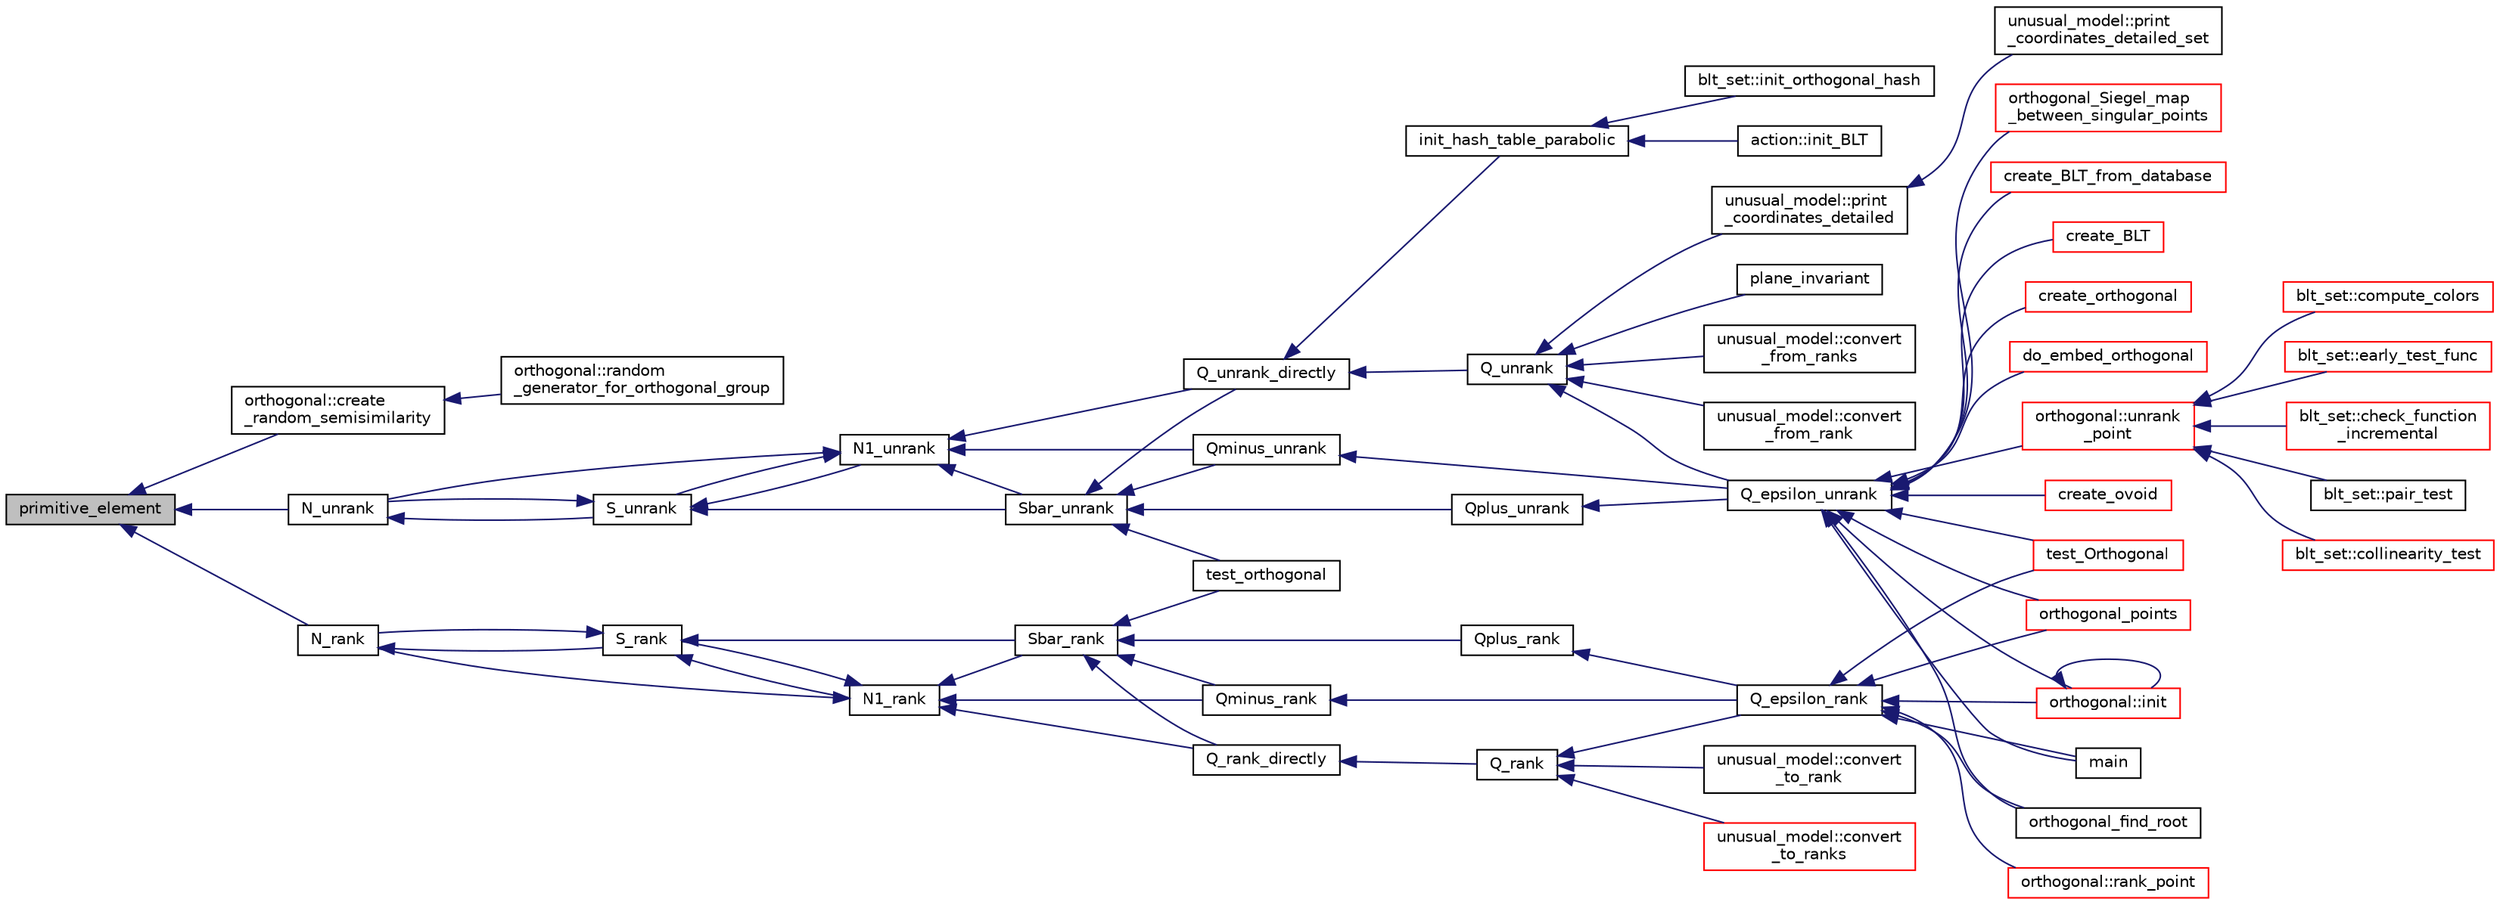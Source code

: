 digraph "primitive_element"
{
  edge [fontname="Helvetica",fontsize="10",labelfontname="Helvetica",labelfontsize="10"];
  node [fontname="Helvetica",fontsize="10",shape=record];
  rankdir="LR";
  Node15073 [label="primitive_element",height=0.2,width=0.4,color="black", fillcolor="grey75", style="filled", fontcolor="black"];
  Node15073 -> Node15074 [dir="back",color="midnightblue",fontsize="10",style="solid",fontname="Helvetica"];
  Node15074 [label="orthogonal::create\l_random_semisimilarity",height=0.2,width=0.4,color="black", fillcolor="white", style="filled",URL="$d7/daa/classorthogonal.html#aef283326b1eb3cb1bc6992db12457a5e"];
  Node15074 -> Node15075 [dir="back",color="midnightblue",fontsize="10",style="solid",fontname="Helvetica"];
  Node15075 [label="orthogonal::random\l_generator_for_orthogonal_group",height=0.2,width=0.4,color="black", fillcolor="white", style="filled",URL="$d7/daa/classorthogonal.html#a380946c3af4d3d83118c409a7aecfe3d"];
  Node15073 -> Node15076 [dir="back",color="midnightblue",fontsize="10",style="solid",fontname="Helvetica"];
  Node15076 [label="N_unrank",height=0.2,width=0.4,color="black", fillcolor="white", style="filled",URL="$db/da0/lib_2foundations_2geometry_2orthogonal__points_8_c.html#ab79724bd19da3bc1b383550113f9d7aa"];
  Node15076 -> Node15077 [dir="back",color="midnightblue",fontsize="10",style="solid",fontname="Helvetica"];
  Node15077 [label="S_unrank",height=0.2,width=0.4,color="black", fillcolor="white", style="filled",URL="$db/da0/lib_2foundations_2geometry_2orthogonal__points_8_c.html#a18964a35af25f1b4a85f4eaeb1543d92"];
  Node15077 -> Node15076 [dir="back",color="midnightblue",fontsize="10",style="solid",fontname="Helvetica"];
  Node15077 -> Node15078 [dir="back",color="midnightblue",fontsize="10",style="solid",fontname="Helvetica"];
  Node15078 [label="N1_unrank",height=0.2,width=0.4,color="black", fillcolor="white", style="filled",URL="$db/da0/lib_2foundations_2geometry_2orthogonal__points_8_c.html#aa9427e27f7f207c1baff3a34cc5d78cf"];
  Node15078 -> Node15079 [dir="back",color="midnightblue",fontsize="10",style="solid",fontname="Helvetica"];
  Node15079 [label="Q_unrank_directly",height=0.2,width=0.4,color="black", fillcolor="white", style="filled",URL="$db/da0/lib_2foundations_2geometry_2orthogonal__points_8_c.html#a105e7e72249e78fcf0785c69099d90ce"];
  Node15079 -> Node15080 [dir="back",color="midnightblue",fontsize="10",style="solid",fontname="Helvetica"];
  Node15080 [label="init_hash_table_parabolic",height=0.2,width=0.4,color="black", fillcolor="white", style="filled",URL="$db/da0/lib_2foundations_2geometry_2orthogonal__points_8_c.html#ac0501667678e59124c88842414489011"];
  Node15080 -> Node15081 [dir="back",color="midnightblue",fontsize="10",style="solid",fontname="Helvetica"];
  Node15081 [label="blt_set::init_orthogonal_hash",height=0.2,width=0.4,color="black", fillcolor="white", style="filled",URL="$d1/d3d/classblt__set.html#ad8a73370e16f2adf30172c3159ca8a74"];
  Node15080 -> Node15082 [dir="back",color="midnightblue",fontsize="10",style="solid",fontname="Helvetica"];
  Node15082 [label="action::init_BLT",height=0.2,width=0.4,color="black", fillcolor="white", style="filled",URL="$d2/d86/classaction.html#a0d33ca0ebe7467b984c3058520e02a0c"];
  Node15079 -> Node15083 [dir="back",color="midnightblue",fontsize="10",style="solid",fontname="Helvetica"];
  Node15083 [label="Q_unrank",height=0.2,width=0.4,color="black", fillcolor="white", style="filled",URL="$db/da0/lib_2foundations_2geometry_2orthogonal__points_8_c.html#a6d02923d5b54ef796934e753e6f5b65b"];
  Node15083 -> Node15084 [dir="back",color="midnightblue",fontsize="10",style="solid",fontname="Helvetica"];
  Node15084 [label="Q_epsilon_unrank",height=0.2,width=0.4,color="black", fillcolor="white", style="filled",URL="$db/da0/lib_2foundations_2geometry_2orthogonal__points_8_c.html#af162c4d30d4a6528299e37551c353e7b"];
  Node15084 -> Node15085 [dir="back",color="midnightblue",fontsize="10",style="solid",fontname="Helvetica"];
  Node15085 [label="main",height=0.2,width=0.4,color="black", fillcolor="white", style="filled",URL="$d1/d15/apps_2combinatorics_2orthogonal_8_c.html#a3c04138a5bfe5d72780bb7e82a18e627"];
  Node15084 -> Node15086 [dir="back",color="midnightblue",fontsize="10",style="solid",fontname="Helvetica"];
  Node15086 [label="orthogonal::unrank\l_point",height=0.2,width=0.4,color="red", fillcolor="white", style="filled",URL="$d7/daa/classorthogonal.html#ab655117100f7c66c19817b84ac5ac0a0"];
  Node15086 -> Node15087 [dir="back",color="midnightblue",fontsize="10",style="solid",fontname="Helvetica"];
  Node15087 [label="blt_set::compute_colors",height=0.2,width=0.4,color="red", fillcolor="white", style="filled",URL="$d1/d3d/classblt__set.html#a6629b3a1a50c0f2736034abaea6f7d63"];
  Node15086 -> Node15091 [dir="back",color="midnightblue",fontsize="10",style="solid",fontname="Helvetica"];
  Node15091 [label="blt_set::early_test_func",height=0.2,width=0.4,color="red", fillcolor="white", style="filled",URL="$d1/d3d/classblt__set.html#ae13ce00db0bbbf0a157ee02a3aaea3c7"];
  Node15086 -> Node15113 [dir="back",color="midnightblue",fontsize="10",style="solid",fontname="Helvetica"];
  Node15113 [label="blt_set::check_function\l_incremental",height=0.2,width=0.4,color="red", fillcolor="white", style="filled",URL="$d1/d3d/classblt__set.html#ae898e6318ef4382066d94f50196b9b81"];
  Node15086 -> Node15116 [dir="back",color="midnightblue",fontsize="10",style="solid",fontname="Helvetica"];
  Node15116 [label="blt_set::pair_test",height=0.2,width=0.4,color="black", fillcolor="white", style="filled",URL="$d1/d3d/classblt__set.html#a010e746fd6fc5a539cec27bced4ff477"];
  Node15086 -> Node15117 [dir="back",color="midnightblue",fontsize="10",style="solid",fontname="Helvetica"];
  Node15117 [label="blt_set::collinearity_test",height=0.2,width=0.4,color="red", fillcolor="white", style="filled",URL="$d1/d3d/classblt__set.html#a6031271267004d6f16cb6b59f9c31ec2"];
  Node15084 -> Node15220 [dir="back",color="midnightblue",fontsize="10",style="solid",fontname="Helvetica"];
  Node15220 [label="orthogonal::init",height=0.2,width=0.4,color="red", fillcolor="white", style="filled",URL="$d7/daa/classorthogonal.html#a8bd53ba30f34ac50889503f0f3ef6deb"];
  Node15220 -> Node15220 [dir="back",color="midnightblue",fontsize="10",style="solid",fontname="Helvetica"];
  Node15084 -> Node15523 [dir="back",color="midnightblue",fontsize="10",style="solid",fontname="Helvetica"];
  Node15523 [label="create_ovoid",height=0.2,width=0.4,color="red", fillcolor="white", style="filled",URL="$d9/dbf/projective__space_2ovoid_8_c.html#a812088e2c64cb8a0834e9eacae4b92a6"];
  Node15084 -> Node15525 [dir="back",color="midnightblue",fontsize="10",style="solid",fontname="Helvetica"];
  Node15525 [label="test_Orthogonal",height=0.2,width=0.4,color="red", fillcolor="white", style="filled",URL="$db/da0/lib_2foundations_2geometry_2orthogonal__points_8_c.html#a071f90f8a33649e2d4a8f5c9a401a4f4"];
  Node15084 -> Node15526 [dir="back",color="midnightblue",fontsize="10",style="solid",fontname="Helvetica"];
  Node15526 [label="orthogonal_Siegel_map\l_between_singular_points",height=0.2,width=0.4,color="red", fillcolor="white", style="filled",URL="$db/da0/lib_2foundations_2geometry_2orthogonal__points_8_c.html#a2c6c42534b7915aacd84bb9725488fa9"];
  Node15084 -> Node15528 [dir="back",color="midnightblue",fontsize="10",style="solid",fontname="Helvetica"];
  Node15528 [label="orthogonal_find_root",height=0.2,width=0.4,color="black", fillcolor="white", style="filled",URL="$db/da0/lib_2foundations_2geometry_2orthogonal__points_8_c.html#a6c7b16f839dc3e1ee95f61a37139c8a0"];
  Node15084 -> Node15529 [dir="back",color="midnightblue",fontsize="10",style="solid",fontname="Helvetica"];
  Node15529 [label="orthogonal_points",height=0.2,width=0.4,color="red", fillcolor="white", style="filled",URL="$d7/d83/points_8_c.html#a2a86a595e599aecd619f0046595252e4"];
  Node15084 -> Node15531 [dir="back",color="midnightblue",fontsize="10",style="solid",fontname="Helvetica"];
  Node15531 [label="create_BLT_from_database",height=0.2,width=0.4,color="red", fillcolor="white", style="filled",URL="$d4/d67/geometry_8h.html#a15bdf4e24e26757ef7b2e16f06afd1e6"];
  Node15084 -> Node15533 [dir="back",color="midnightblue",fontsize="10",style="solid",fontname="Helvetica"];
  Node15533 [label="create_BLT",height=0.2,width=0.4,color="red", fillcolor="white", style="filled",URL="$d4/d67/geometry_8h.html#a5a6f4081a90668e2e95f8e4886d241d9"];
  Node15084 -> Node15534 [dir="back",color="midnightblue",fontsize="10",style="solid",fontname="Helvetica"];
  Node15534 [label="create_orthogonal",height=0.2,width=0.4,color="red", fillcolor="white", style="filled",URL="$d4/d67/geometry_8h.html#af56e0787251ddb889edb236e423aff02"];
  Node15084 -> Node15535 [dir="back",color="midnightblue",fontsize="10",style="solid",fontname="Helvetica"];
  Node15535 [label="do_embed_orthogonal",height=0.2,width=0.4,color="red", fillcolor="white", style="filled",URL="$d4/d67/geometry_8h.html#a7b472fe7f4332da48b2e47e2370cf338"];
  Node15083 -> Node15537 [dir="back",color="midnightblue",fontsize="10",style="solid",fontname="Helvetica"];
  Node15537 [label="plane_invariant",height=0.2,width=0.4,color="black", fillcolor="white", style="filled",URL="$d4/d67/geometry_8h.html#a8cf23c42f17766e6ae13094522b91f19"];
  Node15083 -> Node15538 [dir="back",color="midnightblue",fontsize="10",style="solid",fontname="Helvetica"];
  Node15538 [label="unusual_model::convert\l_from_ranks",height=0.2,width=0.4,color="black", fillcolor="white", style="filled",URL="$dc/d50/classunusual__model.html#affe6f50031dfc606a0dca7ff5e26cc14"];
  Node15083 -> Node15539 [dir="back",color="midnightblue",fontsize="10",style="solid",fontname="Helvetica"];
  Node15539 [label="unusual_model::convert\l_from_rank",height=0.2,width=0.4,color="black", fillcolor="white", style="filled",URL="$dc/d50/classunusual__model.html#a54cf56041ed1ebe0517a2a4005932249"];
  Node15083 -> Node15540 [dir="back",color="midnightblue",fontsize="10",style="solid",fontname="Helvetica"];
  Node15540 [label="unusual_model::print\l_coordinates_detailed",height=0.2,width=0.4,color="black", fillcolor="white", style="filled",URL="$dc/d50/classunusual__model.html#a0c4ba0e0f35a1220693020cf318e9f75"];
  Node15540 -> Node15541 [dir="back",color="midnightblue",fontsize="10",style="solid",fontname="Helvetica"];
  Node15541 [label="unusual_model::print\l_coordinates_detailed_set",height=0.2,width=0.4,color="black", fillcolor="white", style="filled",URL="$dc/d50/classunusual__model.html#a42a0d371727666bc006fc29d804c8d56"];
  Node15078 -> Node15542 [dir="back",color="midnightblue",fontsize="10",style="solid",fontname="Helvetica"];
  Node15542 [label="Qminus_unrank",height=0.2,width=0.4,color="black", fillcolor="white", style="filled",URL="$db/da0/lib_2foundations_2geometry_2orthogonal__points_8_c.html#ac2dd18f435ab479095b836a483c12c7d"];
  Node15542 -> Node15084 [dir="back",color="midnightblue",fontsize="10",style="solid",fontname="Helvetica"];
  Node15078 -> Node15077 [dir="back",color="midnightblue",fontsize="10",style="solid",fontname="Helvetica"];
  Node15078 -> Node15076 [dir="back",color="midnightblue",fontsize="10",style="solid",fontname="Helvetica"];
  Node15078 -> Node15543 [dir="back",color="midnightblue",fontsize="10",style="solid",fontname="Helvetica"];
  Node15543 [label="Sbar_unrank",height=0.2,width=0.4,color="black", fillcolor="white", style="filled",URL="$db/da0/lib_2foundations_2geometry_2orthogonal__points_8_c.html#a65d9b9ccfff12dd92f4f4e8360701c98"];
  Node15543 -> Node15079 [dir="back",color="midnightblue",fontsize="10",style="solid",fontname="Helvetica"];
  Node15543 -> Node15544 [dir="back",color="midnightblue",fontsize="10",style="solid",fontname="Helvetica"];
  Node15544 [label="Qplus_unrank",height=0.2,width=0.4,color="black", fillcolor="white", style="filled",URL="$db/da0/lib_2foundations_2geometry_2orthogonal__points_8_c.html#ad50512edd586919700e033744b4a03c8"];
  Node15544 -> Node15084 [dir="back",color="midnightblue",fontsize="10",style="solid",fontname="Helvetica"];
  Node15543 -> Node15542 [dir="back",color="midnightblue",fontsize="10",style="solid",fontname="Helvetica"];
  Node15543 -> Node15545 [dir="back",color="midnightblue",fontsize="10",style="solid",fontname="Helvetica"];
  Node15545 [label="test_orthogonal",height=0.2,width=0.4,color="black", fillcolor="white", style="filled",URL="$db/da0/lib_2foundations_2geometry_2orthogonal__points_8_c.html#ac991de424f12f1e96291c9df540caf16"];
  Node15077 -> Node15543 [dir="back",color="midnightblue",fontsize="10",style="solid",fontname="Helvetica"];
  Node15073 -> Node15546 [dir="back",color="midnightblue",fontsize="10",style="solid",fontname="Helvetica"];
  Node15546 [label="N_rank",height=0.2,width=0.4,color="black", fillcolor="white", style="filled",URL="$db/da0/lib_2foundations_2geometry_2orthogonal__points_8_c.html#a750a27350273e325e879377a9ee17bbb"];
  Node15546 -> Node15547 [dir="back",color="midnightblue",fontsize="10",style="solid",fontname="Helvetica"];
  Node15547 [label="S_rank",height=0.2,width=0.4,color="black", fillcolor="white", style="filled",URL="$db/da0/lib_2foundations_2geometry_2orthogonal__points_8_c.html#a3a31f4ab7622dfd1d56e995cee509faa"];
  Node15547 -> Node15546 [dir="back",color="midnightblue",fontsize="10",style="solid",fontname="Helvetica"];
  Node15547 -> Node15548 [dir="back",color="midnightblue",fontsize="10",style="solid",fontname="Helvetica"];
  Node15548 [label="N1_rank",height=0.2,width=0.4,color="black", fillcolor="white", style="filled",URL="$db/da0/lib_2foundations_2geometry_2orthogonal__points_8_c.html#aeb5e4527dd73fce52439f30400b9946a"];
  Node15548 -> Node15549 [dir="back",color="midnightblue",fontsize="10",style="solid",fontname="Helvetica"];
  Node15549 [label="Q_rank_directly",height=0.2,width=0.4,color="black", fillcolor="white", style="filled",URL="$db/da0/lib_2foundations_2geometry_2orthogonal__points_8_c.html#a5f856abfc1a984dc77a7e21a239ab88e"];
  Node15549 -> Node15550 [dir="back",color="midnightblue",fontsize="10",style="solid",fontname="Helvetica"];
  Node15550 [label="Q_rank",height=0.2,width=0.4,color="black", fillcolor="white", style="filled",URL="$db/da0/lib_2foundations_2geometry_2orthogonal__points_8_c.html#ad2671f4db3224df1e22494b9d946375e"];
  Node15550 -> Node15551 [dir="back",color="midnightblue",fontsize="10",style="solid",fontname="Helvetica"];
  Node15551 [label="Q_epsilon_rank",height=0.2,width=0.4,color="black", fillcolor="white", style="filled",URL="$db/da0/lib_2foundations_2geometry_2orthogonal__points_8_c.html#a0949e1151174e2988aa697cb31942e97"];
  Node15551 -> Node15085 [dir="back",color="midnightblue",fontsize="10",style="solid",fontname="Helvetica"];
  Node15551 -> Node15552 [dir="back",color="midnightblue",fontsize="10",style="solid",fontname="Helvetica"];
  Node15552 [label="orthogonal::rank_point",height=0.2,width=0.4,color="red", fillcolor="white", style="filled",URL="$d7/daa/classorthogonal.html#adb4f1528590a804b3c011a68c9ebf655"];
  Node15551 -> Node15220 [dir="back",color="midnightblue",fontsize="10",style="solid",fontname="Helvetica"];
  Node15551 -> Node15525 [dir="back",color="midnightblue",fontsize="10",style="solid",fontname="Helvetica"];
  Node15551 -> Node15528 [dir="back",color="midnightblue",fontsize="10",style="solid",fontname="Helvetica"];
  Node15551 -> Node15529 [dir="back",color="midnightblue",fontsize="10",style="solid",fontname="Helvetica"];
  Node15550 -> Node15558 [dir="back",color="midnightblue",fontsize="10",style="solid",fontname="Helvetica"];
  Node15558 [label="unusual_model::convert\l_to_ranks",height=0.2,width=0.4,color="red", fillcolor="white", style="filled",URL="$dc/d50/classunusual__model.html#ab5cdb8ec08ae842b6ae4831385e9934b"];
  Node15550 -> Node15565 [dir="back",color="midnightblue",fontsize="10",style="solid",fontname="Helvetica"];
  Node15565 [label="unusual_model::convert\l_to_rank",height=0.2,width=0.4,color="black", fillcolor="white", style="filled",URL="$dc/d50/classunusual__model.html#ac3c9a8673189d7f889ff019f1c2a9bf7"];
  Node15548 -> Node15566 [dir="back",color="midnightblue",fontsize="10",style="solid",fontname="Helvetica"];
  Node15566 [label="Qminus_rank",height=0.2,width=0.4,color="black", fillcolor="white", style="filled",URL="$db/da0/lib_2foundations_2geometry_2orthogonal__points_8_c.html#aec3e3dad3c2c12fa081edab0af2cb91a"];
  Node15566 -> Node15551 [dir="back",color="midnightblue",fontsize="10",style="solid",fontname="Helvetica"];
  Node15548 -> Node15547 [dir="back",color="midnightblue",fontsize="10",style="solid",fontname="Helvetica"];
  Node15548 -> Node15546 [dir="back",color="midnightblue",fontsize="10",style="solid",fontname="Helvetica"];
  Node15548 -> Node15567 [dir="back",color="midnightblue",fontsize="10",style="solid",fontname="Helvetica"];
  Node15567 [label="Sbar_rank",height=0.2,width=0.4,color="black", fillcolor="white", style="filled",URL="$db/da0/lib_2foundations_2geometry_2orthogonal__points_8_c.html#a9f987613e1f3dd623ce4032443a5a4a3"];
  Node15567 -> Node15549 [dir="back",color="midnightblue",fontsize="10",style="solid",fontname="Helvetica"];
  Node15567 -> Node15568 [dir="back",color="midnightblue",fontsize="10",style="solid",fontname="Helvetica"];
  Node15568 [label="Qplus_rank",height=0.2,width=0.4,color="black", fillcolor="white", style="filled",URL="$db/da0/lib_2foundations_2geometry_2orthogonal__points_8_c.html#aaa1be357d007a845ce2866169d63afb7"];
  Node15568 -> Node15551 [dir="back",color="midnightblue",fontsize="10",style="solid",fontname="Helvetica"];
  Node15567 -> Node15566 [dir="back",color="midnightblue",fontsize="10",style="solid",fontname="Helvetica"];
  Node15567 -> Node15545 [dir="back",color="midnightblue",fontsize="10",style="solid",fontname="Helvetica"];
  Node15547 -> Node15567 [dir="back",color="midnightblue",fontsize="10",style="solid",fontname="Helvetica"];
}
